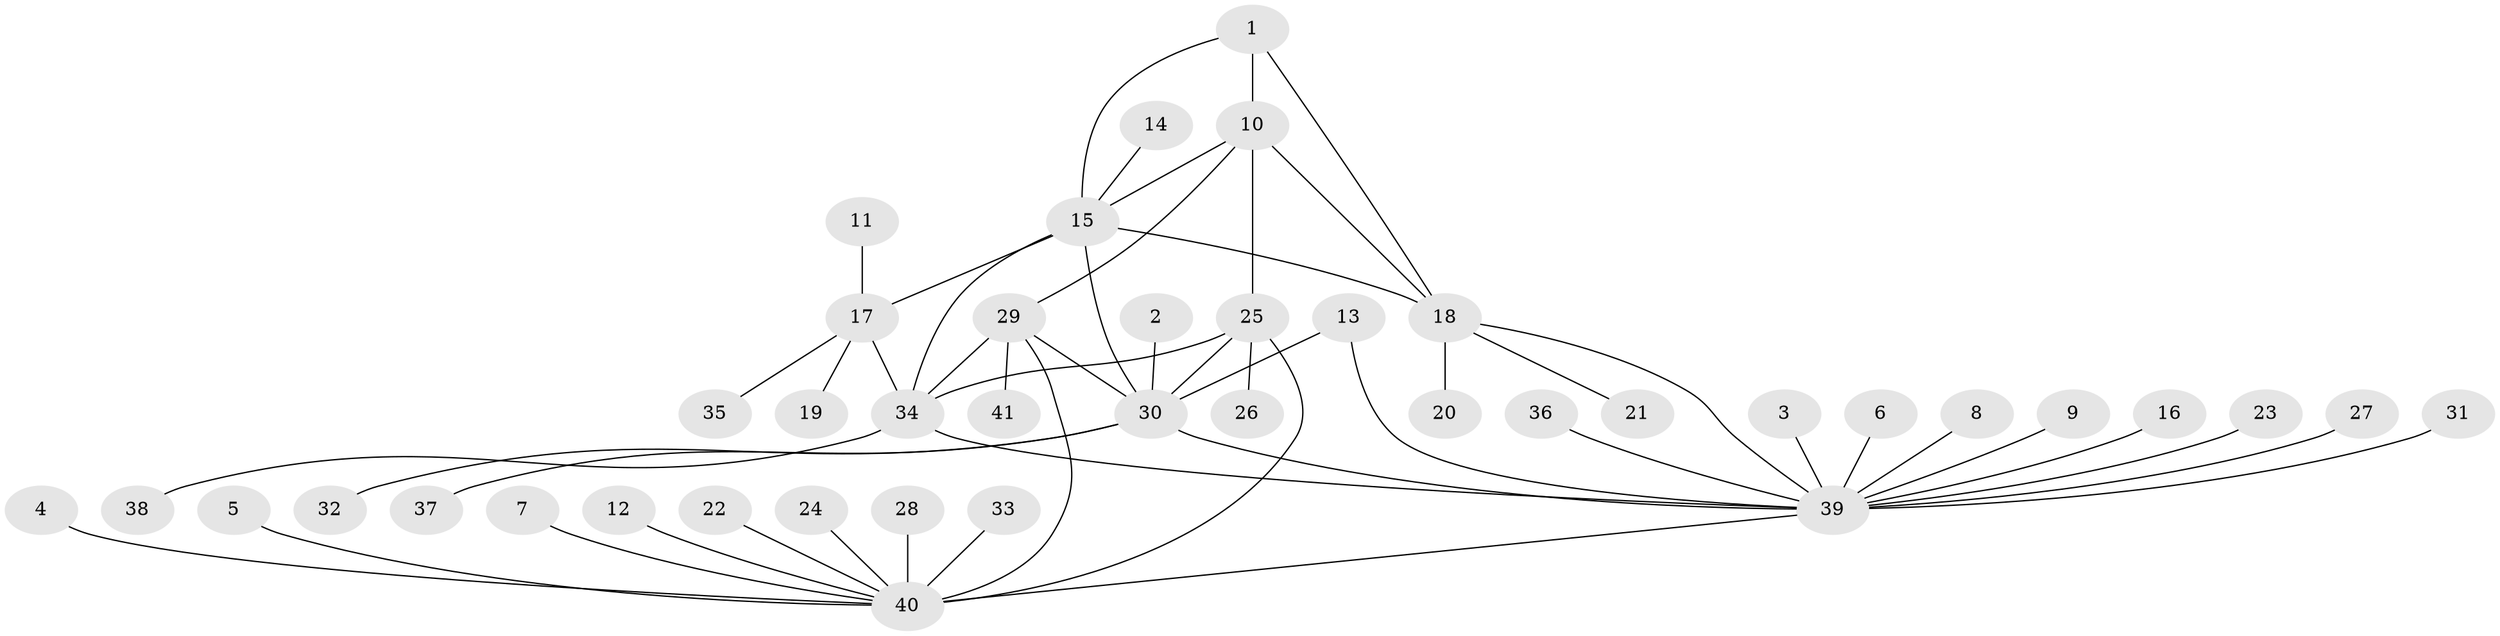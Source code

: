 // original degree distribution, {5: 0.037037037037037035, 10: 0.024691358024691357, 4: 0.024691358024691357, 9: 0.037037037037037035, 11: 0.012345679012345678, 8: 0.024691358024691357, 6: 0.037037037037037035, 7: 0.024691358024691357, 3: 0.04938271604938271, 1: 0.6049382716049383, 2: 0.12345679012345678}
// Generated by graph-tools (version 1.1) at 2025/50/03/09/25 03:50:27]
// undirected, 41 vertices, 53 edges
graph export_dot {
graph [start="1"]
  node [color=gray90,style=filled];
  1;
  2;
  3;
  4;
  5;
  6;
  7;
  8;
  9;
  10;
  11;
  12;
  13;
  14;
  15;
  16;
  17;
  18;
  19;
  20;
  21;
  22;
  23;
  24;
  25;
  26;
  27;
  28;
  29;
  30;
  31;
  32;
  33;
  34;
  35;
  36;
  37;
  38;
  39;
  40;
  41;
  1 -- 10 [weight=1.0];
  1 -- 15 [weight=1.0];
  1 -- 18 [weight=1.0];
  2 -- 30 [weight=1.0];
  3 -- 39 [weight=1.0];
  4 -- 40 [weight=1.0];
  5 -- 40 [weight=1.0];
  6 -- 39 [weight=1.0];
  7 -- 40 [weight=1.0];
  8 -- 39 [weight=1.0];
  9 -- 39 [weight=1.0];
  10 -- 15 [weight=1.0];
  10 -- 18 [weight=1.0];
  10 -- 25 [weight=1.0];
  10 -- 29 [weight=1.0];
  11 -- 17 [weight=1.0];
  12 -- 40 [weight=1.0];
  13 -- 30 [weight=1.0];
  13 -- 39 [weight=1.0];
  14 -- 15 [weight=1.0];
  15 -- 17 [weight=1.0];
  15 -- 18 [weight=1.0];
  15 -- 30 [weight=1.0];
  15 -- 34 [weight=1.0];
  16 -- 39 [weight=1.0];
  17 -- 19 [weight=1.0];
  17 -- 34 [weight=3.0];
  17 -- 35 [weight=1.0];
  18 -- 20 [weight=1.0];
  18 -- 21 [weight=1.0];
  18 -- 39 [weight=1.0];
  22 -- 40 [weight=1.0];
  23 -- 39 [weight=1.0];
  24 -- 40 [weight=1.0];
  25 -- 26 [weight=1.0];
  25 -- 30 [weight=3.0];
  25 -- 34 [weight=1.0];
  25 -- 40 [weight=1.0];
  27 -- 39 [weight=1.0];
  28 -- 40 [weight=1.0];
  29 -- 30 [weight=1.0];
  29 -- 34 [weight=1.0];
  29 -- 40 [weight=3.0];
  29 -- 41 [weight=1.0];
  30 -- 32 [weight=1.0];
  30 -- 37 [weight=1.0];
  30 -- 39 [weight=1.0];
  31 -- 39 [weight=1.0];
  33 -- 40 [weight=1.0];
  34 -- 38 [weight=1.0];
  34 -- 39 [weight=1.0];
  36 -- 39 [weight=1.0];
  39 -- 40 [weight=1.0];
}
